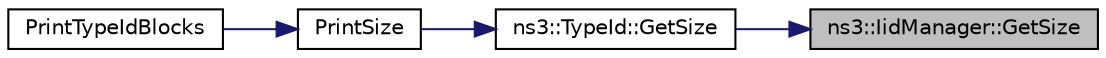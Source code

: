 digraph "ns3::IidManager::GetSize"
{
 // LATEX_PDF_SIZE
  edge [fontname="Helvetica",fontsize="10",labelfontname="Helvetica",labelfontsize="10"];
  node [fontname="Helvetica",fontsize="10",shape=record];
  rankdir="RL";
  Node1 [label="ns3::IidManager::GetSize",height=0.2,width=0.4,color="black", fillcolor="grey75", style="filled", fontcolor="black",tooltip="Get the size of a type id."];
  Node1 -> Node2 [dir="back",color="midnightblue",fontsize="10",style="solid",fontname="Helvetica"];
  Node2 [label="ns3::TypeId::GetSize",height=0.2,width=0.4,color="black", fillcolor="white", style="filled",URL="$classns3_1_1_type_id.html#ac3188014d77229d3b8ee2788b340e37e",tooltip="Get the size of this object."];
  Node2 -> Node3 [dir="back",color="midnightblue",fontsize="10",style="solid",fontname="Helvetica"];
  Node3 [label="PrintSize",height=0.2,width=0.4,color="black", fillcolor="white", style="filled",URL="$print-introspected-doxygen_8cc.html#a91425a6ba66a134f9ea408b28fb459b3",tooltip="Print the size of the type represented by this tid."];
  Node3 -> Node4 [dir="back",color="midnightblue",fontsize="10",style="solid",fontname="Helvetica"];
  Node4 [label="PrintTypeIdBlocks",height=0.2,width=0.4,color="black", fillcolor="white", style="filled",URL="$print-introspected-doxygen_8cc.html#a62645d02d71b5d1622ccb9f16d5fa412",tooltip="Print the doxy block for each TypeId."];
}
